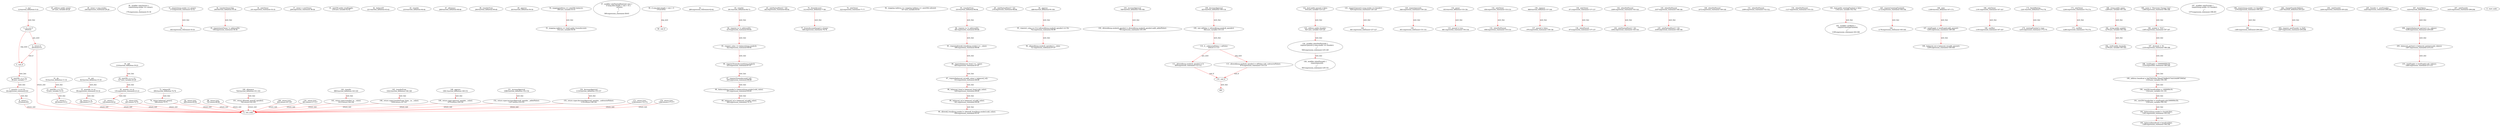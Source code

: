 digraph  {
12 [label="2_ mul\n12-function_definition-3-10", type_label=function_definition];
29 [label="3_ if_a == 0\n29-if-4-6", type_label=if];
1503 [label="3_ end_if", type_label=end_if];
34 [label="4_ return 0;\n34-return-5-5", type_label=return];
36 [label="6_ uint256 c = a * b;\n36-new_variable-7-7", type_label=new_variable];
44 [label="7_ assert(c / a == b);\n44-expression_statement-8-8", type_label=expression_statement];
53 [label="8_ return c;\n53-return-9-9", type_label=return];
55 [label="10_ div\n55-function_definition-11-14", type_label=function_definition];
72 [label="11_ uint256 c = a / b;\n72-new_variable-12-12", type_label=new_variable];
80 [label="12_ return c;\n80-return-13-13", type_label=return];
82 [label="14_ sub\n82-function_definition-15-18", type_label=function_definition];
99 [label="15_ assert(b <= a);\n99-expression_statement-16-16", type_label=expression_statement];
106 [label="16_ return a - b;\n106-return-17-17", type_label=return];
110 [label="18_ add\n110-function_definition-19-23", type_label=function_definition];
127 [label="19_ uint256 c = a + b;\n127-new_variable-20-20", type_label=new_variable];
135 [label="20_ assert(c >= a);\n135-expression_statement-21-21", type_label=expression_statement];
142 [label="21_ return c;\n142-return-22-22", type_label=return];
147 [label="25_ address public owner;\n147-new_variable-26-26", type_label=new_variable];
164 [label="28_ owner = msg.sender;\n164-expression_statement-29-29", type_label=expression_statement];
170 [label="30_ modifier onlyOwner() {\n        require(msg.sender == owner);\n        _;\n    }\n170-expression_statement-31-34", type_label=expression_statement];
173 [label="31_ require(msg.sender == owner);\n173-expression_statement-32-32", type_label=expression_statement];
182 [label="32_ _;\n182-expression_statement-33-33", type_label=expression_statement];
184 [label="34_ transferOwnership\n184-function_definition-35-39", type_label=function_definition];
191 [label="34_ onlyOwner\n191-expression_statement-35-35", type_label=expression_statement];
194 [label="35_ require(newOwner != address(0));\n194-expression_statement-36-36", type_label=expression_statement];
209 [label="37_ owner = newOwner;\n209-expression_statement-38-38", type_label=expression_statement];
216 [label="41_ uint256 public totalSupply;\n216-new_variable-42-42", type_label=new_variable];
221 [label="42_ balanceOf\n221-function_definition-43-43", type_label=function_definition];
233 [label="43_ transfer\n233-function_definition-44-44", type_label=function_definition];
268 [label="47_ allowance\n268-function_definition-48-48", type_label=function_definition];
284 [label="48_ transferFrom\n284-function_definition-49-49", type_label=function_definition];
303 [label="49_ approve\n303-function_definition-50-50", type_label=function_definition];
346 [label="54_ mapping(address => uint256) balances;\n346-new_variable-55-55", type_label=new_variable];
352 [label="55_ mapping (address => bool) public frozenAccount;\n352-new_variable-56-56", type_label=new_variable];
369 [label="57_ modifier onlyPayloadSize(uint size) {\n        if (msg.data.length < size + 4) {\n            revert();\n        }\n        _;\n    }\n369-expression_statement-58-63", type_label=expression_statement];
376 [label="58_ if_msg.data.length < size + 4\n376-if-59-61", type_label=if];
1850 [label="58_ end_if", type_label=end_if];
389 [label="61_ _;\n389-expression_statement-62-62", type_label=expression_statement];
391 [label="63_ transfer\n391-function_definition-64-73", type_label=function_definition];
402 [label="63_ onlyPayloadSize(2 * 32)\n402-expression_statement-64-64", type_label=expression_statement];
413 [label="64_ require(_to != address(0));\n413-expression_statement-65-65", type_label=expression_statement];
422 [label="65_ require(_value <= balances[msg.sender]);\n422-expression_statement-66-66", type_label=expression_statement];
433 [label="66_ require(!frozenAccount[msg.sender]);\n433-expression_statement-67-67", type_label=expression_statement];
443 [label="67_ require(!frozenAccount[_to]);\n443-expression_statement-68-68", type_label=expression_statement];
451 [label="68_ balances[msg.sender] = balances[msg.sender].sub(_value);\n451-expression_statement-69-69", type_label=expression_statement];
468 [label="69_ balances[_to] = balances[_to].add(_value);\n468-expression_statement-70-70", type_label=expression_statement];
491 [label="71_ return true;\n491-return-72-72", type_label=return];
494 [label="73_ balanceOf\n494-function_definition-74-76", type_label=function_definition];
508 [label="74_ return balances[_owner];\n508-return-75-75", type_label=return];
512 [label="76_ freezeAccount\n512-function_definition-77-80", type_label=function_definition];
522 [label="76_ onlyOwner\n522-expression_statement-77-77", type_label=expression_statement];
526 [label="77_ frozenAccount[target] = freeze;\n526-expression_statement-78-78", type_label=expression_statement];
547 [label="82_ mapping (address => mapping (address => uint256)) allowed;\n547-new_variable-83-83", type_label=new_variable];
555 [label="83_ transferFrom\n555-function_definition-84-94", type_label=function_definition];
570 [label="83_ onlyPayloadSize(3 * 32)\n570-expression_statement-84-84", type_label=expression_statement];
581 [label="84_ require(_to != address(0));\n581-expression_statement-85-85", type_label=expression_statement];
590 [label="85_ require(allowed[_from][msg.sender] >= _value);\n590-expression_statement-86-86", type_label=expression_statement];
603 [label="86_ require(balances[_from] >= _value);\n603-expression_statement-87-87", type_label=expression_statement];
612 [label="87_ require(balances[_to].add(_value) > balances[_to]);\n612-expression_statement-88-88", type_label=expression_statement];
628 [label="88_ balances[_from] = balances[_from].sub(_value);\n628-expression_statement-89-89", type_label=expression_statement];
641 [label="89_ balances[_to] = balances[_to].add(_value);\n641-expression_statement-90-90", type_label=expression_statement];
654 [label="90_ allowed[_from][msg.sender] = allowed[_from][msg.sender].sub(_value);\n654-expression_statement-91-91", type_label=expression_statement];
683 [label="92_ return true;\n683-return-93-93", type_label=return];
686 [label="94_ approve\n686-function_definition-95-100", type_label=function_definition];
702 [label="95_ require((_value == 0) || (allowed[msg.sender][_spender] == 0));\n702-expression_statement-96-96", type_label=expression_statement];
721 [label="96_ allowed[msg.sender][_spender] = _value;\n721-expression_statement-97-97", type_label=expression_statement];
741 [label="98_ return true;\n741-return-99-99", type_label=return];
744 [label="100_ allowance\n744-function_definition-101-103", type_label=function_definition];
762 [label="101_ return allowed[_owner][_spender];\n762-return-102-102", type_label=return];
768 [label="103_ increaseApproval\n768-function_definition-104-108", type_label=function_definition];
785 [label="104_ allowed[msg.sender][_spender] = allowed[msg.sender][_spender].add(_addedValue);\n785-expression_statement-105-105", type_label=expression_statement];
822 [label="106_ return true;\n822-return-107-107", type_label=return];
825 [label="108_ decreaseApproval\n825-function_definition-109-118", type_label=function_definition];
842 [label="109_ uint oldValue = allowed[msg.sender][_spender];\n842-new_variable-110-110", type_label=new_variable];
854 [label="110_ if__subtractedValue > oldValue\n854-if-111-115", type_label=if];
2328 [label="110_ end_if", type_label=end_if];
859 [label="111_ allowed[msg.sender][_spender] = 0;\n859-expression_statement-112-112", type_label=expression_statement];
870 [label="113_ allowed[msg.sender][_spender] = oldValue.sub(_subtractedValue);\n870-expression_statement-114-114", type_label=expression_statement];
901 [label="116_ return true;\n901-return-117-117", type_label=return];
914 [label="122_ bool public paused = false;\n914-new_variable-123-123", type_label=new_variable];
921 [label="123_ address public founder;\n921-new_variable-124-124", type_label=new_variable];
926 [label="124_ modifier whenNotPaused() {\n        require(!paused || msg.sender == founder);\n        _;\n    }\n926-expression_statement-125-128", type_label=expression_statement];
929 [label="125_ require(!paused || msg.sender == founder);\n929-expression_statement-126-126", type_label=expression_statement];
941 [label="126_ _;\n941-expression_statement-127-127", type_label=expression_statement];
943 [label="128_ modifier whenPaused() {\n        require(paused);\n        _;\n    }\n943-expression_statement-129-132", type_label=expression_statement];
946 [label="129_ require(paused);\n946-expression_statement-130-130", type_label=expression_statement];
951 [label="130_ _;\n951-expression_statement-131-131", type_label=expression_statement];
953 [label="132_ pause\n953-function_definition-133-136", type_label=function_definition];
956 [label="132_ onlyOwner\n956-expression_statement-133-133", type_label=expression_statement];
958 [label="132_ whenNotPaused\n958-expression_statement-133-133", type_label=expression_statement];
961 [label="133_ paused = true;\n961-expression_statement-134-134", type_label=expression_statement];
968 [label="136_ unpause\n968-function_definition-137-140", type_label=function_definition];
971 [label="136_ onlyOwner\n971-expression_statement-137-137", type_label=expression_statement];
973 [label="136_ whenPaused\n973-expression_statement-137-137", type_label=expression_statement];
976 [label="137_ paused = false;\n976-expression_statement-138-138", type_label=expression_statement];
989 [label="142_ transfer\n989-function_definition-143-145", type_label=function_definition];
1000 [label="142_ whenNotPaused\n1000-expression_statement-143-143", type_label=expression_statement];
1002 [label="142_ onlyPayloadSize(2 * 32)\n1002-expression_statement-143-143", type_label=expression_statement];
1013 [label="143_ return super.transfer(_to, _value);\n1013-return-144-144", type_label=return];
1022 [label="145_ transferFrom\n1022-function_definition-146-148", type_label=function_definition];
1037 [label="145_ whenNotPaused\n1037-expression_statement-146-146", type_label=expression_statement];
1039 [label="145_ onlyPayloadSize(3 * 32)\n1039-expression_statement-146-146", type_label=expression_statement];
1050 [label="146_ return super.transferFrom(_from, _to, _value);\n1050-return-147-147", type_label=return];
1061 [label="148_ approve\n1061-function_definition-149-151", type_label=function_definition];
1072 [label="148_ whenNotPaused\n1072-expression_statement-149-149", type_label=expression_statement];
1079 [label="149_ return super.approve(_spender, _value);\n1079-return-150-150", type_label=return];
1088 [label="151_ increaseApproval\n1088-function_definition-152-154", type_label=function_definition];
1099 [label="151_ whenNotPaused\n1099-expression_statement-152-152", type_label=expression_statement];
1107 [label="152_ return super.increaseApproval(_spender, _addedValue);\n1107-return-153-153", type_label=return];
1116 [label="154_ decreaseApproval\n1116-function_definition-155-157", type_label=function_definition];
1127 [label="154_ whenNotPaused\n1127-expression_statement-155-155", type_label=expression_statement];
1135 [label="155_ return super.decreaseApproval(_spender, _subtractedValue);\n1135-return-156-156", type_label=return];
1162 [label="161_ bool public mintingFinished = false;\n1162-new_variable-162-162", type_label=new_variable];
1169 [label="162_ modifier canMint() {\n        require(!mintingFinished);\n        _;\n    }\n1169-expression_statement-163-166", type_label=expression_statement];
1172 [label="163_ require(!mintingFinished);\n1172-expression_statement-164-164", type_label=expression_statement];
1178 [label="164_ _;\n1178-expression_statement-165-165", type_label=expression_statement];
1180 [label="166_ mint\n1180-function_definition-167-173", type_label=function_definition];
1191 [label="166_ onlyOwner\n1191-expression_statement-167-167", type_label=expression_statement];
1193 [label="166_ canMint\n1193-expression_statement-167-167", type_label=expression_statement];
1200 [label="167_ totalSupply = totalSupply.add(_amount);\n1200-expression_statement-168-168", type_label=expression_statement];
1209 [label="168_ balances[_to] = balances[_to].add(_amount);\n1209-expression_statement-169-169", type_label=expression_statement];
1238 [label="171_ return true;\n1238-return-172-172", type_label=return];
1241 [label="173_ finishMinting\n1241-function_definition-174-178", type_label=function_definition];
1244 [label="173_ onlyOwner\n1244-expression_statement-174-174", type_label=expression_statement];
1246 [label="173_ canMint\n1246-expression_statement-174-174", type_label=expression_statement];
1253 [label="174_ mintingFinished = true;\n1253-expression_statement-175-175", type_label=expression_statement];
1260 [label="176_ return true;\n1260-return-177-177", type_label=return];
1269 [label="180_ string public name;\n1269-new_variable-181-181", type_label=new_variable];
1274 [label="181_ string public symbol;\n1274-new_variable-182-182", type_label=new_variable];
1279 [label="182_ uint8 public decimals;\n1279-new_variable-183-183", type_label=new_variable];
1300 [label="185_ name = \"Electronic Energy Coin\";\n1300-expression_statement-186-186", type_label=expression_statement];
1305 [label="186_ symbol = \"E2C\";\n1305-expression_statement-187-187", type_label=expression_statement];
1310 [label="187_ decimals = 18;\n1310-expression_statement-188-188", type_label=expression_statement];
1314 [label="188_ totalSupply = 1000000000e18;\n1314-expression_statement-189-189", type_label=expression_statement];
1318 [label="189_ address beneficial = 0x6784520Ac7fbfad578ABb5575d333A3f8739A5af;\n1318-new_variable-190-190", type_label=new_variable];
1324 [label="190_ uint256 beneficialAmt = 1000000e18;\n1324-new_variable-191-191", type_label=new_variable];
1330 [label="191_ uint256 founderAmt = totalSupply.sub(1000000e18);\n1330-new_variable-192-192", type_label=new_variable];
1341 [label="192_ balances[msg.sender] = founderAmt;\n1341-expression_statement-193-193", type_label=expression_statement];
1349 [label="193_ balances[beneficial] = beneficialAmt;\n1349-expression_statement-194-194", type_label=expression_statement];
1373 [label="197_ modifier onlyFounder {\n        require(msg.sender == founder);\n        _;\n    }\n1373-expression_statement-198-201", type_label=expression_statement];
1376 [label="198_ require(msg.sender == founder);\n1376-expression_statement-199-199", type_label=expression_statement];
1385 [label="199_ _;\n1385-expression_statement-200-200", type_label=expression_statement];
1397 [label="202_ changeFounderAddress\n1397-function_definition-203-207", type_label=function_definition];
1404 [label="202_ onlyFounder\n1404-expression_statement-203-203", type_label=expression_statement];
1407 [label="203_ require(_newFounder != 0x0);\n1407-expression_statement-204-204", type_label=expression_statement];
1420 [label="205_ founder = _newFounder;\n1420-expression_statement-206-206", type_label=expression_statement];
1424 [label="207_ burnTokens\n1424-function_definition-208-213", type_label=function_definition];
1435 [label="207_ onlyFounder\n1435-expression_statement-208-208", type_label=expression_statement];
1438 [label="208_ require(balances[_partner] >= _tokens);\n1438-expression_statement-209-209", type_label=expression_statement];
1447 [label="209_ balances[_partner] = balances[_partner].sub(_tokens);\n1447-expression_statement-210-210", type_label=expression_statement];
1460 [label="210_ totalSupply = totalSupply.sub(_tokens);\n1460-expression_statement-211-211", type_label=expression_statement];
1 [label="0_ start_node", type_label=start];
2 [label="0_ exit_node", type_label=exit];
885;
12 -> 29  [color=red, controlflow_type=next_line, edge_type=CFG_edge, key=0, label=next_line];
29 -> 34  [color=red, controlflow_type=pos_next, edge_type=CFG_edge, key=0, label=pos_next];
29 -> 1503  [color=red, controlflow_type=neg_next, edge_type=CFG_edge, key=0, label=neg_next];
1503 -> 36  [color=red, controlflow_type=next_line, edge_type=CFG_edge, key=0, label=next_line];
34 -> 1503  [color=red, controlflow_type=end_if, edge_type=CFG_edge, key=0, label=end_if];
34 -> 2  [color=red, controlflow_type=return_exit, edge_type=CFG_edge, key=0, label=return_exit];
36 -> 44  [color=red, controlflow_type=next_line, edge_type=CFG_edge, key=0, label=next_line];
44 -> 53  [color=red, controlflow_type=next_line, edge_type=CFG_edge, key=0, label=next_line];
53 -> 2  [color=red, controlflow_type=return_exit, edge_type=CFG_edge, key=0, label=return_exit];
55 -> 72  [color=red, controlflow_type=next_line, edge_type=CFG_edge, key=0, label=next_line];
72 -> 80  [color=red, controlflow_type=next_line, edge_type=CFG_edge, key=0, label=next_line];
80 -> 2  [color=red, controlflow_type=return_exit, edge_type=CFG_edge, key=0, label=return_exit];
82 -> 99  [color=red, controlflow_type=next_line, edge_type=CFG_edge, key=0, label=next_line];
99 -> 106  [color=red, controlflow_type=next_line, edge_type=CFG_edge, key=0, label=next_line];
106 -> 2  [color=red, controlflow_type=return_exit, edge_type=CFG_edge, key=0, label=return_exit];
110 -> 127  [color=red, controlflow_type=next_line, edge_type=CFG_edge, key=0, label=next_line];
127 -> 135  [color=red, controlflow_type=next_line, edge_type=CFG_edge, key=0, label=next_line];
135 -> 142  [color=red, controlflow_type=next_line, edge_type=CFG_edge, key=0, label=next_line];
142 -> 2  [color=red, controlflow_type=return_exit, edge_type=CFG_edge, key=0, label=return_exit];
173 -> 182  [color=red, controlflow_type=next_line, edge_type=CFG_edge, key=0, label=next_line];
184 -> 194  [color=red, controlflow_type=next_line, edge_type=CFG_edge, key=0, label=next_line];
346 -> 352  [color=red, controlflow_type=next_line, edge_type=CFG_edge, key=0, label=next_line];
376 -> 1850  [color=red, controlflow_type=neg_next, edge_type=CFG_edge, key=0, label=neg_next];
391 -> 413  [color=red, controlflow_type=next_line, edge_type=CFG_edge, key=0, label=next_line];
413 -> 422  [color=red, controlflow_type=next_line, edge_type=CFG_edge, key=0, label=next_line];
422 -> 433  [color=red, controlflow_type=next_line, edge_type=CFG_edge, key=0, label=next_line];
433 -> 443  [color=red, controlflow_type=next_line, edge_type=CFG_edge, key=0, label=next_line];
443 -> 451  [color=red, controlflow_type=next_line, edge_type=CFG_edge, key=0, label=next_line];
451 -> 468  [color=red, controlflow_type=next_line, edge_type=CFG_edge, key=0, label=next_line];
491 -> 2  [color=red, controlflow_type=return_exit, edge_type=CFG_edge, key=0, label=return_exit];
494 -> 508  [color=red, controlflow_type=next_line, edge_type=CFG_edge, key=0, label=next_line];
508 -> 2  [color=red, controlflow_type=return_exit, edge_type=CFG_edge, key=0, label=return_exit];
512 -> 526  [color=red, controlflow_type=next_line, edge_type=CFG_edge, key=0, label=next_line];
555 -> 581  [color=red, controlflow_type=next_line, edge_type=CFG_edge, key=0, label=next_line];
581 -> 590  [color=red, controlflow_type=next_line, edge_type=CFG_edge, key=0, label=next_line];
590 -> 603  [color=red, controlflow_type=next_line, edge_type=CFG_edge, key=0, label=next_line];
603 -> 612  [color=red, controlflow_type=next_line, edge_type=CFG_edge, key=0, label=next_line];
612 -> 628  [color=red, controlflow_type=next_line, edge_type=CFG_edge, key=0, label=next_line];
628 -> 641  [color=red, controlflow_type=next_line, edge_type=CFG_edge, key=0, label=next_line];
641 -> 654  [color=red, controlflow_type=next_line, edge_type=CFG_edge, key=0, label=next_line];
683 -> 2  [color=red, controlflow_type=return_exit, edge_type=CFG_edge, key=0, label=return_exit];
686 -> 702  [color=red, controlflow_type=next_line, edge_type=CFG_edge, key=0, label=next_line];
702 -> 721  [color=red, controlflow_type=next_line, edge_type=CFG_edge, key=0, label=next_line];
741 -> 2  [color=red, controlflow_type=return_exit, edge_type=CFG_edge, key=0, label=return_exit];
744 -> 762  [color=red, controlflow_type=next_line, edge_type=CFG_edge, key=0, label=next_line];
762 -> 2  [color=red, controlflow_type=return_exit, edge_type=CFG_edge, key=0, label=return_exit];
768 -> 785  [color=red, controlflow_type=next_line, edge_type=CFG_edge, key=0, label=next_line];
822 -> 2  [color=red, controlflow_type=return_exit, edge_type=CFG_edge, key=0, label=return_exit];
825 -> 842  [color=red, controlflow_type=next_line, edge_type=CFG_edge, key=0, label=next_line];
842 -> 854  [color=red, controlflow_type=next_line, edge_type=CFG_edge, key=0, label=next_line];
854 -> 859  [color=red, controlflow_type=pos_next, edge_type=CFG_edge, key=0, label=pos_next];
854 -> 870  [color=red, controlflow_type=neg_next, edge_type=CFG_edge, key=0, label=neg_next];
2328 -> 885  [color=red, controlflow_type=next_line, edge_type=CFG_edge, key=0, label=next_line];
859 -> 2328  [color=red, controlflow_type=end_if, edge_type=CFG_edge, key=0, label=end_if];
870 -> 2328  [color=red, controlflow_type=end_if, edge_type=CFG_edge, key=0, label=end_if];
901 -> 2  [color=red, controlflow_type=return_exit, edge_type=CFG_edge, key=0, label=return_exit];
914 -> 921  [color=red, controlflow_type=next_line, edge_type=CFG_edge, key=0, label=next_line];
921 -> 926  [color=red, controlflow_type=next_line, edge_type=CFG_edge, key=0, label=next_line];
926 -> 943  [color=red, controlflow_type=next_line, edge_type=CFG_edge, key=0, label=next_line];
929 -> 941  [color=red, controlflow_type=next_line, edge_type=CFG_edge, key=0, label=next_line];
946 -> 951  [color=red, controlflow_type=next_line, edge_type=CFG_edge, key=0, label=next_line];
953 -> 961  [color=red, controlflow_type=next_line, edge_type=CFG_edge, key=0, label=next_line];
956 -> 958  [color=red, controlflow_type=next_line, edge_type=CFG_edge, key=0, label=next_line];
968 -> 976  [color=red, controlflow_type=next_line, edge_type=CFG_edge, key=0, label=next_line];
971 -> 973  [color=red, controlflow_type=next_line, edge_type=CFG_edge, key=0, label=next_line];
989 -> 1013  [color=red, controlflow_type=next_line, edge_type=CFG_edge, key=0, label=next_line];
1000 -> 1002  [color=red, controlflow_type=next_line, edge_type=CFG_edge, key=0, label=next_line];
1013 -> 2  [color=red, controlflow_type=return_exit, edge_type=CFG_edge, key=0, label=return_exit];
1022 -> 1050  [color=red, controlflow_type=next_line, edge_type=CFG_edge, key=0, label=next_line];
1037 -> 1039  [color=red, controlflow_type=next_line, edge_type=CFG_edge, key=0, label=next_line];
1050 -> 2  [color=red, controlflow_type=return_exit, edge_type=CFG_edge, key=0, label=return_exit];
1061 -> 1079  [color=red, controlflow_type=next_line, edge_type=CFG_edge, key=0, label=next_line];
1079 -> 2  [color=red, controlflow_type=return_exit, edge_type=CFG_edge, key=0, label=return_exit];
1088 -> 1107  [color=red, controlflow_type=next_line, edge_type=CFG_edge, key=0, label=next_line];
1107 -> 2  [color=red, controlflow_type=return_exit, edge_type=CFG_edge, key=0, label=return_exit];
1116 -> 1135  [color=red, controlflow_type=next_line, edge_type=CFG_edge, key=0, label=next_line];
1135 -> 2  [color=red, controlflow_type=return_exit, edge_type=CFG_edge, key=0, label=return_exit];
1162 -> 1169  [color=red, controlflow_type=next_line, edge_type=CFG_edge, key=0, label=next_line];
1172 -> 1178  [color=red, controlflow_type=next_line, edge_type=CFG_edge, key=0, label=next_line];
1180 -> 1200  [color=red, controlflow_type=next_line, edge_type=CFG_edge, key=0, label=next_line];
1191 -> 1193  [color=red, controlflow_type=next_line, edge_type=CFG_edge, key=0, label=next_line];
1200 -> 1209  [color=red, controlflow_type=next_line, edge_type=CFG_edge, key=0, label=next_line];
1238 -> 2  [color=red, controlflow_type=return_exit, edge_type=CFG_edge, key=0, label=return_exit];
1241 -> 1253  [color=red, controlflow_type=next_line, edge_type=CFG_edge, key=0, label=next_line];
1244 -> 1246  [color=red, controlflow_type=next_line, edge_type=CFG_edge, key=0, label=next_line];
1260 -> 2  [color=red, controlflow_type=return_exit, edge_type=CFG_edge, key=0, label=return_exit];
1269 -> 1274  [color=red, controlflow_type=next_line, edge_type=CFG_edge, key=0, label=next_line];
1274 -> 1279  [color=red, controlflow_type=next_line, edge_type=CFG_edge, key=0, label=next_line];
1300 -> 1305  [color=red, controlflow_type=next_line, edge_type=CFG_edge, key=0, label=next_line];
1305 -> 1310  [color=red, controlflow_type=next_line, edge_type=CFG_edge, key=0, label=next_line];
1310 -> 1314  [color=red, controlflow_type=next_line, edge_type=CFG_edge, key=0, label=next_line];
1314 -> 1318  [color=red, controlflow_type=next_line, edge_type=CFG_edge, key=0, label=next_line];
1318 -> 1324  [color=red, controlflow_type=next_line, edge_type=CFG_edge, key=0, label=next_line];
1324 -> 1330  [color=red, controlflow_type=next_line, edge_type=CFG_edge, key=0, label=next_line];
1330 -> 1341  [color=red, controlflow_type=next_line, edge_type=CFG_edge, key=0, label=next_line];
1341 -> 1349  [color=red, controlflow_type=next_line, edge_type=CFG_edge, key=0, label=next_line];
1376 -> 1385  [color=red, controlflow_type=next_line, edge_type=CFG_edge, key=0, label=next_line];
1397 -> 1407  [color=red, controlflow_type=next_line, edge_type=CFG_edge, key=0, label=next_line];
1424 -> 1438  [color=red, controlflow_type=next_line, edge_type=CFG_edge, key=0, label=next_line];
1438 -> 1447  [color=red, controlflow_type=next_line, edge_type=CFG_edge, key=0, label=next_line];
1447 -> 1460  [color=red, controlflow_type=next_line, edge_type=CFG_edge, key=0, label=next_line];
}
